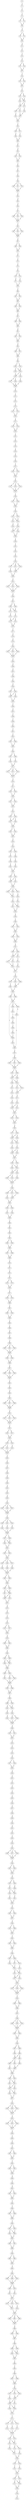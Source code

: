 strict digraph  {
	S0 -> S1 [ label = T ];
	S1 -> S2 [ label = C ];
	S2 -> S3 [ label = C ];
	S3 -> S4 [ label = T ];
	S3 -> S5 [ label = C ];
	S4 -> S6 [ label = C ];
	S5 -> S6 [ label = C ];
	S6 -> S7 [ label = G ];
	S7 -> S8 [ label = C ];
	S7 -> S9 [ label = T ];
	S8 -> S10 [ label = A ];
	S9 -> S10 [ label = A ];
	S10 -> S11 [ label = A ];
	S11 -> S12 [ label = C ];
	S12 -> S13 [ label = T ];
	S13 -> S14 [ label = A ];
	S14 -> S15 [ label = T ];
	S14 -> S16 [ label = C ];
	S15 -> S17 [ label = C ];
	S16 -> S17 [ label = C ];
	S17 -> S18 [ label = T ];
	S18 -> S19 [ label = G ];
	S18 -> S20 [ label = C ];
	S19 -> S21 [ label = T ];
	S20 -> S21 [ label = T ];
	S21 -> S22 [ label = C ];
	S22 -> S23 [ label = T ];
	S22 -> S24 [ label = C ];
	S23 -> S25 [ label = A ];
	S23 -> S26 [ label = G ];
	S24 -> S25 [ label = A ];
	S25 -> S27 [ label = G ];
	S25 -> S28 [ label = C ];
	S26 -> S28 [ label = C ];
	S27 -> S29 [ label = T ];
	S28 -> S30 [ label = A ];
	S28 -> S31 [ label = C ];
	S29 -> S32 [ label = T ];
	S30 -> S33 [ label = G ];
	S31 -> S32 [ label = T ];
	S32 -> S34 [ label = C ];
	S33 -> S34 [ label = C ];
	S34 -> S35 [ label = C ];
	S35 -> S36 [ label = T ];
	S35 -> S37 [ label = C ];
	S36 -> S38 [ label = G ];
	S37 -> S39 [ label = T ];
	S38 -> S40 [ label = G ];
	S39 -> S40 [ label = G ];
	S40 -> S41 [ label = G ];
	S41 -> S42 [ label = G ];
	S42 -> S43 [ label = T ];
	S42 -> S44 [ label = A ];
	S43 -> S45 [ label = T ];
	S44 -> S45 [ label = T ];
	S45 -> S46 [ label = C ];
	S46 -> S47 [ label = C ];
	S47 -> S48 [ label = C ];
	S48 -> S49 [ label = C ];
	S49 -> S50 [ label = G ];
	S49 -> S51 [ label = C ];
	S49 -> S52 [ label = T ];
	S50 -> S53 [ label = T ];
	S51 -> S53 [ label = T ];
	S52 -> S53 [ label = T ];
	S53 -> S54 [ label = G ];
	S54 -> S55 [ label = G ];
	S55 -> S56 [ label = G ];
	S56 -> S57 [ label = T ];
	S57 -> S58 [ label = C ];
	S57 -> S59 [ label = G ];
	S57 -> S60 [ label = T ];
	S58 -> S61 [ label = A ];
	S59 -> S61 [ label = A ];
	S60 -> S61 [ label = A ];
	S61 -> S62 [ label = T ];
	S62 -> S63 [ label = A ];
	S62 -> S64 [ label = C ];
	S62 -> S65 [ label = T ];
	S63 -> S66 [ label = A ];
	S64 -> S66 [ label = A ];
	S65 -> S66 [ label = A ];
	S66 -> S67 [ label = A ];
	S67 -> S68 [ label = C ];
	S67 -> S69 [ label = T ];
	S68 -> S70 [ label = A ];
	S69 -> S70 [ label = A ];
	S70 -> S71 [ label = A ];
	S71 -> S72 [ label = C ];
	S72 -> S73 [ label = C ];
	S73 -> S74 [ label = C ];
	S74 -> S75 [ label = A ];
	S74 -> S76 [ label = C ];
	S75 -> S77 [ label = G ];
	S76 -> S78 [ label = A ];
	S77 -> S79 [ label = C ];
	S78 -> S79 [ label = C ];
	S79 -> S80 [ label = C ];
	S80 -> S81 [ label = A ];
	S80 -> S82 [ label = C ];
	S81 -> S83 [ label = G ];
	S82 -> S83 [ label = G ];
	S83 -> S84 [ label = G ];
	S83 -> S85 [ label = A ];
	S84 -> S86 [ label = G ];
	S85 -> S86 [ label = G ];
	S86 -> S87 [ label = A ];
	S87 -> S88 [ label = T ];
	S87 -> S89 [ label = C ];
	S88 -> S90 [ label = G ];
	S89 -> S90 [ label = G ];
	S90 -> S91 [ label = A ];
	S91 -> S92 [ label = C ];
	S91 -> S93 [ label = T ];
	S92 -> S94 [ label = C ];
	S93 -> S94 [ label = C ];
	S94 -> S95 [ label = G ];
	S95 -> S96 [ label = A ];
	S95 -> S97 [ label = C ];
	S96 -> S98 [ label = A ];
	S97 -> S98 [ label = A ];
	S98 -> S99 [ label = G ];
	S99 -> S100 [ label = C ];
	S99 -> S101 [ label = T ];
	S100 -> S102 [ label = A ];
	S100 -> S103 [ label = T ];
	S101 -> S102 [ label = A ];
	S102 -> S104 [ label = C ];
	S102 -> S105 [ label = T ];
	S103 -> S105 [ label = T ];
	S104 -> S106 [ label = T ];
	S105 -> S107 [ label = G ];
	S105 -> S108 [ label = C ];
	S106 -> S109 [ label = A ];
	S107 -> S109 [ label = A ];
	S108 -> S109 [ label = A ];
	S109 -> S110 [ label = G ];
	S110 -> S111 [ label = C ];
	S111 -> S112 [ label = T ];
	S112 -> S113 [ label = T ];
	S113 -> S114 [ label = C ];
	S113 -> S115 [ label = T ];
	S114 -> S116 [ label = C ];
	S115 -> S116 [ label = C ];
	S116 -> S117 [ label = A ];
	S117 -> S118 [ label = A ];
	S117 -> S119 [ label = G ];
	S118 -> S120 [ label = A ];
	S119 -> S120 [ label = A ];
	S120 -> S121 [ label = C ];
	S121 -> S122 [ label = C ];
	S122 -> S123 [ label = C ];
	S123 -> S124 [ label = A ];
	S124 -> S125 [ label = G ];
	S125 -> S126 [ label = C ];
	S126 -> S127 [ label = T ];
	S127 -> S128 [ label = G ];
	S127 -> S129 [ label = C ];
	S128 -> S130 [ label = G ];
	S129 -> S130 [ label = G ];
	S130 -> S131 [ label = G ];
	S131 -> S132 [ label = T ];
	S131 -> S133 [ label = C ];
	S131 -> S134 [ label = G ];
	S132 -> S135 [ label = C ];
	S133 -> S135 [ label = C ];
	S134 -> S135 [ label = C ];
	S135 -> S136 [ label = C ];
	S136 -> S137 [ label = A ];
	S136 -> S138 [ label = C ];
	S137 -> S139 [ label = A ];
	S138 -> S139 [ label = A ];
	S139 -> S140 [ label = G ];
	S140 -> S141 [ label = C ];
	S140 -> S142 [ label = T ];
	S141 -> S143 [ label = A ];
	S141 -> S144 [ label = G ];
	S142 -> S144 [ label = G ];
	S143 -> S145 [ label = A ];
	S144 -> S146 [ label = G ];
	S145 -> S147 [ label = C ];
	S146 -> S147 [ label = C ];
	S146 -> S148 [ label = A ];
	S147 -> S149 [ label = C ];
	S148 -> S149 [ label = C ];
	S149 -> S150 [ label = A ];
	S150 -> S151 [ label = T ];
	S151 -> S152 [ label = G ];
	S152 -> S153 [ label = A ];
	S153 -> S154 [ label = C ];
	S154 -> S155 [ label = C ];
	S154 -> S156 [ label = G ];
	S154 -> S157 [ label = A ];
	S155 -> S158 [ label = T ];
	S156 -> S159 [ label = C ];
	S157 -> S159 [ label = C ];
	S158 -> S160 [ label = C ];
	S159 -> S160 [ label = C ];
	S160 -> S161 [ label = A ];
	S161 -> S162 [ label = T ];
	S161 -> S163 [ label = A ];
	S161 -> S164 [ label = G ];
	S162 -> S165 [ label = C ];
	S163 -> S165 [ label = C ];
	S164 -> S165 [ label = C ];
	S165 -> S166 [ label = A ];
	S166 -> S167 [ label = A ];
	S167 -> S168 [ label = A ];
	S167 -> S169 [ label = G ];
	S168 -> S170 [ label = A ];
	S168 -> S171 [ label = C ];
	S169 -> S170 [ label = A ];
	S170 -> S172 [ label = A ];
	S171 -> S173 [ label = G ];
	S172 -> S174 [ label = A ];
	S172 -> S175 [ label = G ];
	S173 -> S174 [ label = A ];
	S174 -> S176 [ label = G ];
	S175 -> S176 [ label = G ];
	S176 -> S177 [ label = T ];
	S177 -> S178 [ label = G ];
	S178 -> S179 [ label = A ];
	S179 -> S180 [ label = C ];
	S180 -> S181 [ label = T ];
	S180 -> S182 [ label = G ];
	S180 -> S183 [ label = C ];
	S181 -> S184 [ label = T ];
	S182 -> S184 [ label = T ];
	S183 -> S184 [ label = T ];
	S184 -> S185 [ label = G ];
	S185 -> S186 [ label = G ];
	S186 -> S187 [ label = A ];
	S187 -> S188 [ label = A ];
	S188 -> S189 [ label = C ];
	S189 -> S190 [ label = G ];
	S190 -> S191 [ label = T ];
	S190 -> S192 [ label = C ];
	S191 -> S193 [ label = C ];
	S192 -> S194 [ label = G ];
	S192 -> S193 [ label = C ];
	S193 -> S195 [ label = C ];
	S194 -> S195 [ label = C ];
	S195 -> S196 [ label = T ];
	S196 -> S197 [ label = G ];
	S197 -> S198 [ label = T ];
	S198 -> S199 [ label = T ];
	S199 -> S200 [ label = C ];
	S200 -> S201 [ label = T ];
	S201 -> S202 [ label = C ];
	S202 -> S203 [ label = C ];
	S202 -> S204 [ label = T ];
	S203 -> S205 [ label = C ];
	S204 -> S205 [ label = C ];
	S205 -> S206 [ label = C ];
	S206 -> S207 [ label = A ];
	S206 -> S208 [ label = T ];
	S207 -> S209 [ label = A ];
	S208 -> S210 [ label = C ];
	S209 -> S211 [ label = G ];
	S210 -> S211 [ label = G ];
	S211 -> S212 [ label = G ];
	S211 -> S213 [ label = A ];
	S211 -> S214 [ label = C ];
	S212 -> S215 [ label = T ];
	S213 -> S215 [ label = T ];
	S214 -> S215 [ label = T ];
	S215 -> S216 [ label = G ];
	S216 -> S217 [ label = G ];
	S217 -> S218 [ label = C ];
	S217 -> S219 [ label = A ];
	S218 -> S220 [ label = T ];
	S219 -> S220 [ label = T ];
	S220 -> S221 [ label = T ];
	S220 -> S222 [ label = C ];
	S221 -> S223 [ label = C ];
	S222 -> S223 [ label = C ];
	S223 -> S224 [ label = C ];
	S224 -> S225 [ label = G ];
	S224 -> S226 [ label = C ];
	S225 -> S227 [ label = G ];
	S226 -> S227 [ label = G ];
	S226 -> S228 [ label = C ];
	S227 -> S229 [ label = T ];
	S228 -> S229 [ label = T ];
	S229 -> S230 [ label = G ];
	S229 -> S231 [ label = C ];
	S230 -> S232 [ label = A ];
	S231 -> S232 [ label = A ];
	S232 -> S233 [ label = G ];
	S233 -> S234 [ label = C ];
	S234 -> S235 [ label = C ];
	S234 -> S236 [ label = G ];
	S235 -> S237 [ label = T ];
	S236 -> S238 [ label = C ];
	S237 -> S239 [ label = G ];
	S238 -> S240 [ label = C ];
	S239 -> S241 [ label = C ];
	S240 -> S242 [ label = A ];
	S241 -> S243 [ label = G ];
	S242 -> S243 [ label = G ];
	S243 -> S244 [ label = T ];
	S243 -> S245 [ label = G ];
	S244 -> S246 [ label = C ];
	S245 -> S246 [ label = C ];
	S245 -> S247 [ label = T ];
	S246 -> S248 [ label = C ];
	S247 -> S248 [ label = C ];
	S248 -> S249 [ label = C ];
	S248 -> S250 [ label = G ];
	S248 -> S251 [ label = A ];
	S249 -> S252 [ label = G ];
	S250 -> S252 [ label = G ];
	S251 -> S253 [ label = A ];
	S252 -> S254 [ label = T ];
	S253 -> S255 [ label = C ];
	S254 -> S256 [ label = C ];
	S254 -> S257 [ label = G ];
	S255 -> S256 [ label = C ];
	S256 -> S258 [ label = T ];
	S257 -> S258 [ label = T ];
	S258 -> S259 [ label = A ];
	S259 -> S260 [ label = C ];
	S260 -> S261 [ label = G ];
	S260 -> S262 [ label = A ];
	S261 -> S263 [ label = C ];
	S262 -> S263 [ label = C ];
	S263 -> S264 [ label = A ];
	S263 -> S265 [ label = C ];
	S264 -> S266 [ label = G ];
	S265 -> S266 [ label = G ];
	S266 -> S267 [ label = A ];
	S267 -> S268 [ label = T ];
	S267 -> S269 [ label = G ];
	S268 -> S270 [ label = C ];
	S269 -> S270 [ label = C ];
	S269 -> S271 [ label = A ];
	S270 -> S272 [ label = C ];
	S270 -> S273 [ label = A ];
	S271 -> S274 [ label = T ];
	S272 -> S275 [ label = C ];
	S273 -> S275 [ label = C ];
	S274 -> S276 [ label = G ];
	S275 -> S277 [ label = G ];
	S276 -> S277 [ label = G ];
	S277 -> S278 [ label = G ];
	S278 -> S279 [ label = T ];
	S278 -> S280 [ label = G ];
	S278 -> S281 [ label = A ];
	S279 -> S282 [ label = C ];
	S280 -> S283 [ label = G ];
	S281 -> S283 [ label = G ];
	S282 -> S284 [ label = C ];
	S283 -> S284 [ label = C ];
	S284 -> S285 [ label = C ];
	S284 -> S286 [ label = G ];
	S285 -> S287 [ label = A ];
	S286 -> S287 [ label = A ];
	S287 -> S288 [ label = G ];
	S287 -> S289 [ label = T ];
	S287 -> S290 [ label = T ];
	S288 -> S291 [ label = C ];
	S289 -> S292 [ label = C ];
	S290 -> S293 [ label = G ];
	S291 -> S294 [ label = C ];
	S292 -> S295 [ label = C ];
	S293 -> S295 [ label = C ];
	S294 -> S296 [ label = T ];
	S295 -> S297 [ label = A ];
	S296 -> S298 [ label = C ];
	S297 -> S299 [ label = G ];
	S298 -> S300 [ label = C ];
	S299 -> S301 [ label = T ];
	S299 -> S302 [ label = G ];
	S299 -> S303 [ label = C ];
	S300 -> S289 [ label = T ];
	S301 -> S304 [ label = C ];
	S302 -> S304 [ label = C ];
	S303 -> S304 [ label = C ];
	S304 -> S305 [ label = C ];
	S304 -> S306 [ label = G ];
	S305 -> S307 [ label = A ];
	S306 -> S308 [ label = G ];
	S306 -> S307 [ label = A ];
	S307 -> S309 [ label = T ];
	S307 -> S310 [ label = C ];
	S308 -> S310 [ label = C ];
	S309 -> S311 [ label = A ];
	S310 -> S312 [ label = G ];
	S310 -> S313 [ label = T ];
	S311 -> S314 [ label = A ];
	S312 -> S315 [ label = C ];
	S313 -> S315 [ label = C ];
	S314 -> S316 [ label = A ];
	S315 -> S317 [ label = G ];
	S316 -> S318 [ label = A ];
	S317 -> S319 [ label = C ];
	S318 -> S320 [ label = C ];
	S319 -> S320 [ label = C ];
	S319 -> S321 [ label = A ];
	S320 -> S322 [ label = C ];
	S321 -> S322 [ label = C ];
	S322 -> S323 [ label = A ];
	S322 -> S324 [ label = C ];
	S323 -> S325 [ label = G ];
	S324 -> S325 [ label = G ];
	S325 -> S326 [ label = A ];
	S326 -> S327 [ label = A ];
	S326 -> S328 [ label = C ];
	S327 -> S329 [ label = G ];
	S328 -> S330 [ label = A ];
	S328 -> S329 [ label = G ];
	S329 -> S331 [ label = A ];
	S329 -> S332 [ label = G ];
	S330 -> S331 [ label = A ];
	S331 -> S333 [ label = C ];
	S332 -> S334 [ label = A ];
	S333 -> S335 [ label = A ];
	S333 -> S336 [ label = G ];
	S334 -> S336 [ label = G ];
	S335 -> S337 [ label = G ];
	S336 -> S337 [ label = G ];
	S337 -> S338 [ label = C ];
	S337 -> S339 [ label = T ];
	S338 -> S340 [ label = A ];
	S338 -> S341 [ label = C ];
	S339 -> S341 [ label = C ];
	S340 -> S342 [ label = G ];
	S341 -> S343 [ label = A ];
	S341 -> S342 [ label = G ];
	S342 -> S344 [ label = A ];
	S342 -> S345 [ label = G ];
	S343 -> S346 [ label = C ];
	S344 -> S347 [ label = C ];
	S345 -> S347 [ label = C ];
	S346 -> S347 [ label = C ];
	S347 -> S348 [ label = C ];
	S348 -> S349 [ label = G ];
	S348 -> S350 [ label = T ];
	S348 -> S351 [ label = A ];
	S349 -> S352 [ label = A ];
	S350 -> S353 [ label = C ];
	S351 -> S353 [ label = C ];
	S352 -> S354 [ label = G ];
	S353 -> S354 [ label = G ];
	S354 -> S355 [ label = A ];
	S354 -> S356 [ label = C ];
	S355 -> S357 [ label = C ];
	S356 -> S358 [ label = A ];
	S357 -> S359 [ label = T ];
	S358 -> S359 [ label = T ];
	S359 -> S360 [ label = C ];
	S360 -> S361 [ label = A ];
	S361 -> S362 [ label = T ];
	S362 -> S363 [ label = C ];
	S363 -> S364 [ label = A ];
	S363 -> S365 [ label = G ];
	S364 -> S366 [ label = T ];
	S365 -> S366 [ label = T ];
	S366 -> S367 [ label = C ];
	S366 -> S368 [ label = A ];
	S367 -> S369 [ label = A ];
	S368 -> S369 [ label = A ];
	S369 -> S370 [ label = C ];
	S370 -> S371 [ label = C ];
	S371 -> S372 [ label = C ];
	S372 -> S373 [ label = C ];
	S373 -> S374 [ label = G ];
	S373 -> S375 [ label = A ];
	S374 -> S376 [ label = G ];
	S375 -> S376 [ label = G ];
	S376 -> S377 [ label = C ];
	S377 -> S378 [ label = G ];
	S377 -> S379 [ label = C ];
	S378 -> S380 [ label = A ];
	S379 -> S380 [ label = A ];
	S380 -> S381 [ label = C ];
	S381 -> S382 [ label = T ];
	S381 -> S383 [ label = C ];
	S382 -> S384 [ label = T ];
	S383 -> S384 [ label = T ];
	S384 -> S385 [ label = C ];
	S385 -> S386 [ label = C ];
	S386 -> S387 [ label = A ];
	S387 -> S388 [ label = G ];
	S388 -> S389 [ label = C ];
	S389 -> S390 [ label = C ];
	S389 -> S391 [ label = G ];
	S389 -> S392 [ label = T ];
	S390 -> S393 [ label = C ];
	S391 -> S393 [ label = C ];
	S392 -> S393 [ label = C ];
	S393 -> S394 [ label = C ];
	S393 -> S395 [ label = A ];
	S394 -> S396 [ label = G ];
	S395 -> S396 [ label = G ];
	S396 -> S397 [ label = A ];
	S397 -> S398 [ label = G ];
	S397 -> S399 [ label = C ];
	S397 -> S400 [ label = T ];
	S398 -> S401 [ label = T ];
	S399 -> S401 [ label = T ];
	S400 -> S401 [ label = T ];
	S401 -> S402 [ label = T ];
	S402 -> S403 [ label = T ];
	S403 -> S404 [ label = G ];
	S404 -> S405 [ label = C ];
	S405 -> S406 [ label = A ];
	S405 -> S407 [ label = T ];
	S405 -> S408 [ label = C ];
	S406 -> S409 [ label = G ];
	S407 -> S409 [ label = G ];
	S408 -> S409 [ label = G ];
	S409 -> S410 [ label = G ];
	S410 -> S411 [ label = G ];
	S410 -> S412 [ label = C ];
	S410 -> S413 [ label = T ];
	S411 -> S414 [ label = G ];
	S412 -> S414 [ label = G ];
	S413 -> S414 [ label = G ];
	S414 -> S415 [ label = T ];
	S415 -> S416 [ label = C ];
	S415 -> S417 [ label = G ];
	S416 -> S418 [ label = A ];
	S417 -> S418 [ label = A ];
	S418 -> S419 [ label = G ];
	S418 -> S420 [ label = C ];
	S419 -> S421 [ label = T ];
	S419 -> S422 [ label = C ];
	S420 -> S423 [ label = G ];
	S421 -> S424 [ label = T ];
	S422 -> S424 [ label = T ];
	S423 -> S424 [ label = T ];
	S424 -> S425 [ label = T ];
	S425 -> S426 [ label = C ];
	S426 -> S427 [ label = C ];
	S427 -> S428 [ label = A ];
	S428 -> S429 [ label = G ];
	S429 -> S430 [ label = A ];
	S430 -> S431 [ label = A ];
	S431 -> S432 [ label = G ];
	S432 -> S433 [ label = A ];
	S433 -> S434 [ label = C ];
	S434 -> S435 [ label = A ];
	S434 -> S436 [ label = G ];
	S434 -> S437 [ label = T ];
	S435 -> S438 [ label = G ];
	S436 -> S438 [ label = G ];
	S437 -> S438 [ label = G ];
	S438 -> S439 [ label = T ];
	S439 -> S440 [ label = T ];
	S439 -> S441 [ label = G ];
	S439 -> S442 [ label = C ];
	S440 -> S443 [ label = C ];
	S441 -> S444 [ label = G ];
	S442 -> S445 [ label = A ];
	S443 -> S446 [ label = T ];
	S444 -> S446 [ label = T ];
	S445 -> S446 [ label = T ];
	S446 -> S447 [ label = T ];
	S446 -> S448 [ label = C ];
	S447 -> S449 [ label = A ];
	S447 -> S450 [ label = G ];
	S448 -> S450 [ label = G ];
	S449 -> S451 [ label = T ];
	S450 -> S451 [ label = T ];
	S451 -> S452 [ label = T ];
	S451 -> S453 [ label = G ];
	S452 -> S454 [ label = G ];
	S453 -> S454 [ label = G ];
	S454 -> S455 [ label = G ];
	S454 -> S456 [ label = C ];
	S454 -> S457 [ label = T ];
	S455 -> S458 [ label = T ];
	S456 -> S459 [ label = C ];
	S457 -> S460 [ label = G ];
	S458 -> S461 [ label = G ];
	S459 -> S461 [ label = G ];
	S460 -> S461 [ label = G ];
	S461 -> S462 [ label = T ];
	S461 -> S463 [ label = C ];
	S462 -> S464 [ label = G ];
	S463 -> S464 [ label = G ];
	S464 -> S465 [ label = A ];
	S464 -> S466 [ label = C ];
	S465 -> S467 [ label = A ];
	S465 -> S468 [ label = G ];
	S466 -> S468 [ label = G ];
	S467 -> S469 [ label = G ];
	S468 -> S469 [ label = G ];
	S468 -> S470 [ label = A ];
	S469 -> S471 [ label = C ];
	S470 -> S471 [ label = C ];
	S471 -> S472 [ label = A ];
	S472 -> S473 [ label = G ];
	S473 -> S474 [ label = C ];
	S474 -> S475 [ label = A ];
	S475 -> S476 [ label = C ];
	S475 -> S477 [ label = G ];
	S476 -> S478 [ label = G ];
	S477 -> S478 [ label = G ];
	S478 -> S479 [ label = G ];
	S479 -> S480 [ label = C ];
	S479 -> S481 [ label = A ];
	S480 -> S482 [ label = A ];
	S481 -> S482 [ label = A ];
	S482 -> S483 [ label = A ];
	S483 -> S484 [ label = A ];
	S483 -> S485 [ label = G ];
	S484 -> S486 [ label = A ];
	S484 -> S487 [ label = G ];
	S485 -> S487 [ label = G ];
	S486 -> S488 [ label = T ];
	S487 -> S488 [ label = T ];
	S488 -> S489 [ label = C ];
	S488 -> S490 [ label = G ];
	S489 -> S491 [ label = T ];
	S490 -> S492 [ label = C ];
	S490 -> S493 [ label = G ];
	S491 -> S494 [ label = T ];
	S492 -> S494 [ label = T ];
	S493 -> S494 [ label = T ];
	S494 -> S495 [ label = T ];
	S494 -> S496 [ label = G ];
	S495 -> S497 [ label = G ];
	S496 -> S497 [ label = G ];
	S497 -> S498 [ label = T ];
	S498 -> S499 [ label = G ];
	S498 -> S500 [ label = T ];
	S499 -> S501 [ label = A ];
	S499 -> S502 [ label = C ];
	S500 -> S502 [ label = C ];
	S501 -> S503 [ label = A ];
	S502 -> S504 [ label = G ];
	S503 -> S505 [ label = G ];
	S504 -> S506 [ label = A ];
	S504 -> S507 [ label = C ];
	S505 -> S508 [ label = C ];
	S506 -> S508 [ label = C ];
	S507 -> S508 [ label = C ];
	S508 -> S509 [ label = A ];
	S509 -> S510 [ label = T ];
	S509 -> S511 [ label = C ];
	S510 -> S512 [ label = G ];
	S511 -> S512 [ label = G ];
	S512 -> S513 [ label = T ];
	S513 -> S514 [ label = C ];
	S514 -> S515 [ label = T ];
	S515 -> S516 [ label = A ];
	S516 -> S517 [ label = T ];
	S516 -> S518 [ label = C ];
	S517 -> S519 [ label = A ];
	S518 -> S519 [ label = A ];
	S519 -> S520 [ label = A ];
	S520 -> S521 [ label = C ];
	S521 -> S522 [ label = T ];
	S522 -> S523 [ label = T ];
	S523 -> S524 [ label = C ];
	S524 -> S525 [ label = C ];
	S525 -> S526 [ label = A ];
	S526 -> S527 [ label = C ];
	S527 -> S528 [ label = C ];
	S528 -> S529 [ label = A ];
	S529 -> S530 [ label = G ];
	S530 -> S531 [ label = A ];
	S531 -> S532 [ label = G ];
	S532 -> S533 [ label = C ];
	S533 -> S534 [ label = A ];
	S534 -> S535 [ label = C ];
	S535 -> S536 [ label = G ];
	S535 -> S537 [ label = C ];
	S535 -> S538 [ label = A ];
	S536 -> S539 [ label = G ];
	S537 -> S539 [ label = G ];
	S538 -> S539 [ label = G ];
	S539 -> S540 [ label = A ];
	S540 -> S541 [ label = T ];
	S540 -> S542 [ label = A ];
	S541 -> S543 [ label = G ];
	S542 -> S543 [ label = G ];
	S543 -> S544 [ label = A ];
	S544 -> S545 [ label = A ];
	S544 -> S546 [ label = G ];
	S545 -> S547 [ label = G ];
	S546 -> S548 [ label = A ];
	S547 -> S549 [ label = C ];
	S547 -> S550 [ label = T ];
	S548 -> S549 [ label = C ];
	S549 -> S551 [ label = T ];
	S550 -> S552 [ label = C ];
	S551 -> S553 [ label = G ];
	S552 -> S553 [ label = G ];
	S553 -> S554 [ label = G ];
	S554 -> S555 [ label = G ];
	S554 -> S556 [ label = C ];
	S555 -> S557 [ label = G ];
	S556 -> S557 [ label = G ];
	S557 -> S558 [ label = A ];
	S558 -> S559 [ label = C ];
	S558 -> S560 [ label = T ];
	S559 -> S561 [ label = T ];
	S560 -> S561 [ label = T ];
	S561 -> S562 [ label = T ];
	S562 -> S563 [ label = C ];
	S562 -> S564 [ label = T ];
	S563 -> S565 [ label = C ];
	S564 -> S565 [ label = C ];
	S565 -> S566 [ label = T ];
	S566 -> S567 [ label = C ];
	S566 -> S568 [ label = G ];
	S567 -> S569 [ label = A ];
	S568 -> S570 [ label = G ];
	S568 -> S571 [ label = C ];
	S569 -> S572 [ label = T ];
	S570 -> S573 [ label = C ];
	S571 -> S572 [ label = T ];
	S572 -> S574 [ label = C ];
	S572 -> S575 [ label = G ];
	S573 -> S574 [ label = C ];
	S574 -> S576 [ label = A ];
	S574 -> S577 [ label = G ];
	S575 -> S577 [ label = G ];
	S576 -> S578 [ label = A ];
	S577 -> S578 [ label = A ];
	S578 -> S579 [ label = T ];
	S578 -> S580 [ label = G ];
	S578 -> S581 [ label = C ];
	S579 -> S582 [ label = G ];
	S580 -> S582 [ label = G ];
	S581 -> S582 [ label = G ];
	S582 -> S583 [ label = C ];
	S583 -> S584 [ label = T ];
	S583 -> S585 [ label = C ];
	S584 -> S586 [ label = G ];
	S585 -> S586 [ label = G ];
	S586 -> S587 [ label = A ];
	S587 -> S588 [ label = C ];
	S588 -> S589 [ label = A ];
	S588 -> S590 [ label = T ];
	S588 -> S591 [ label = C ];
	S589 -> S592 [ label = T ];
	S590 -> S592 [ label = T ];
	S591 -> S592 [ label = T ];
	S592 -> S593 [ label = C ];
	S592 -> S594 [ label = G ];
	S593 -> S595 [ label = C ];
	S594 -> S595 [ label = C ];
	S595 -> S596 [ label = A ];
	S596 -> S597 [ label = A ];
	S596 -> S598 [ label = G ];
	S597 -> S599 [ label = A ];
	S598 -> S600 [ label = C ];
	S599 -> S601 [ label = A ];
	S600 -> S601 [ label = A ];
	S600 -> S602 [ label = G ];
	S601 -> S603 [ label = G ];
	S601 -> S604 [ label = C ];
	S602 -> S605 [ label = T ];
	S603 -> S606 [ label = C ];
	S604 -> S607 [ label = A ];
	S605 -> S606 [ label = C ];
	S606 -> S608 [ label = G ];
	S607 -> S608 [ label = G ];
	S608 -> S609 [ label = T ];
	S608 -> S610 [ label = G ];
	S609 -> S611 [ label = T ];
	S609 -> S612 [ label = G ];
	S610 -> S612 [ label = G ];
	S611 -> S613 [ label = C ];
	S612 -> S614 [ label = G ];
	S612 -> S613 [ label = C ];
	S613 -> S615 [ label = C ];
	S613 -> S616 [ label = A ];
	S614 -> S615 [ label = C ];
	S615 -> S617 [ label = T ];
	S616 -> S617 [ label = T ];
	S617 -> S618 [ label = C ];
	S618 -> S619 [ label = A ];
	S618 -> S620 [ label = C ];
	S618 -> S621 [ label = G ];
	S619 -> S622 [ label = G ];
	S620 -> S622 [ label = G ];
	S621 -> S622 [ label = G ];
	S622 -> S623 [ label = A ];
	S623 -> S624 [ label = A ];
	S623 -> S625 [ label = T ];
	S623 -> S626 [ label = G ];
	S624 -> S627 [ label = T ];
	S625 -> S627 [ label = T ];
	S626 -> S627 [ label = T ];
	S627 -> S628 [ label = A ];
	S628 -> S629 [ label = C ];
	S629 -> S630 [ label = C ];
	S630 -> S631 [ label = T ];
	S631 -> S632 [ label = C ];
	S631 -> S633 [ label = A ];
	S632 -> S634 [ label = A ];
	S633 -> S634 [ label = A ];
	S634 -> S635 [ label = T ];
	S635 -> S636 [ label = T ];
	S635 -> S637 [ label = C ];
	S636 -> S638 [ label = G ];
	S637 -> S638 [ label = G ];
	S638 -> S639 [ label = A ];
	S639 -> S640 [ label = C ];
	S640 -> S641 [ label = A ];
	S641 -> S642 [ label = A ];
	S641 -> S643 [ label = G ];
	S642 -> S644 [ label = C ];
	S643 -> S644 [ label = C ];
	S644 -> S645 [ label = T ];
	S645 -> S646 [ label = C ];
	S646 -> S647 [ label = C ];
	S646 -> S648 [ label = G ];
	S647 -> S649 [ label = C ];
	S648 -> S649 [ label = C ];
	S649 -> S650 [ label = T ];
	S650 -> S651 [ label = G ];
	S650 -> S652 [ label = C ];
	S651 -> S653 [ label = C ];
	S651 -> S654 [ label = T ];
	S652 -> S654 [ label = T ];
	S653 -> S655 [ label = A ];
	S654 -> S655 [ label = A ];
	S655 -> S656 [ label = C ];
	S655 -> S657 [ label = T ];
	S656 -> S658 [ label = C ];
	S657 -> S658 [ label = C ];
	S658 -> S659 [ label = T ];
	S659 -> S660 [ label = C ];
	S659 -> S661 [ label = G ];
	S660 -> S662 [ label = C ];
	S661 -> S662 [ label = C ];
	S662 -> S663 [ label = A ];
	S663 -> S664 [ label = C ];
	S664 -> S665 [ label = C ];
	S664 -> S666 [ label = A ];
	S664 -> S667 [ label = G ];
	S665 -> S668 [ label = T ];
	S666 -> S668 [ label = T ];
	S667 -> S668 [ label = T ];
	S668 -> S669 [ label = G ];
	S668 -> S670 [ label = T ];
	S669 -> S671 [ label = A ];
	S670 -> S672 [ label = G ];
	S671 -> S673 [ label = T ];
	S672 -> S673 [ label = T ];
	S673 -> S674 [ label = C ];
	S673 -> S675 [ label = G ];
	S673 -> S676 [ label = A ];
	S674 -> S677 [ label = A ];
	S675 -> S678 [ label = G ];
	S676 -> S677 [ label = A ];
	S677 -> S679 [ label = T ];
	S678 -> S679 [ label = T ];
	S679 -> S680 [ label = T ];
	S679 -> S681 [ label = G ];
	S679 -> S682 [ label = A ];
	S680 -> S683 [ label = A ];
	S681 -> S683 [ label = A ];
	S682 -> S683 [ label = A ];
	S683 -> S684 [ label = A ];
	S684 -> S685 [ label = A ];
	S684 -> S686 [ label = G ];
	S685 -> S687 [ label = C ];
	S686 -> S687 [ label = C ];
	S687 -> S688 [ label = C ];
	S688 -> S689 [ label = G ];
	S688 -> S690 [ label = C ];
	S689 -> S691 [ label = A ];
	S689 -> S692 [ label = C ];
	S690 -> S691 [ label = A ];
	S691 -> S693 [ label = T ];
	S692 -> S693 [ label = T ];
	S693 -> S694 [ label = C ];
	S694 -> S695 [ label = T ];
	S695 -> S696 [ label = A ];
	S696 -> S697 [ label = C ];
	S696 -> S698 [ label = T ];
	S697 -> S699 [ label = C ];
	S698 -> S699 [ label = C ];
	S699 -> S700 [ label = A ];
	S700 -> S701 [ label = G ];
	S700 -> S702 [ label = C ];
	S700 -> S703 [ label = T ];
	S701 -> S704 [ label = C ];
	S702 -> S705 [ label = A ];
	S703 -> S705 [ label = A ];
	S704 -> S706 [ label = C ];
	S705 -> S707 [ label = G ];
	S705 -> S706 [ label = C ];
	S706 -> S708 [ label = T ];
	S706 -> S709 [ label = C ];
	S707 -> S709 [ label = C ];
	S708 -> S710 [ label = C ];
	S709 -> S710 [ label = C ];
	S710 -> S711 [ label = T ];
	S711 -> S712 [ label = G ];
	S711 -> S713 [ label = C ];
	S711 -> S714 [ label = T ];
	S712 -> S715 [ label = G ];
	S713 -> S716 [ label = A ];
	S714 -> S717 [ label = C ];
	S715 -> S718 [ label = T ];
	S716 -> S718 [ label = T ];
	S717 -> S718 [ label = T ];
	S718 -> S719 [ label = T ];
	S718 -> S720 [ label = C ];
	S719 -> S721 [ label = A ];
	S719 -> S722 [ label = G ];
	S720 -> S721 [ label = A ];
	S721 -> S723 [ label = G ];
	S721 -> S724 [ label = A ];
	S722 -> S725 [ label = T ];
	S723 -> S726 [ label = G ];
	S724 -> S727 [ label = A ];
	S725 -> S727 [ label = A ];
	S726 -> S728 [ label = G ];
	S727 -> S728 [ label = G ];
	S728 -> S729 [ label = T ];
	S728 -> S730 [ label = C ];
	S729 -> S731 [ label = T ];
	S730 -> S732 [ label = C ];
	S731 -> S733 [ label = A ];
	S732 -> S733 [ label = A ];
	S733 -> S734 [ label = G ];
	S733 -> S735 [ label = A ];
	S734 -> S736 [ label = G ];
	S734 -> S737 [ label = A ];
	S735 -> S736 [ label = G ];
	S736 -> S739 [ label = A ];
	S737 -> S739 [ label = A ];
	S739 -> S740 [ label = A ];
	S740 -> S741 [ label = G ];
}
